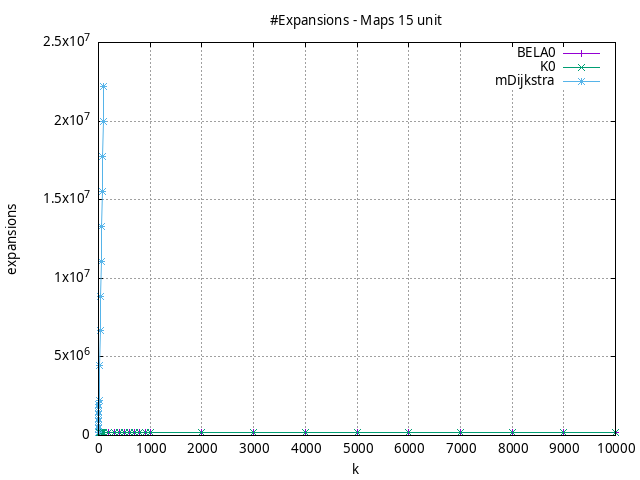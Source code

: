 #!/usr/bin/gnuplot
# -*- coding: utf-8 -*-
#
# results/maps/unit/15/random512-15.brute-force.unit.expansions.gnuplot
#
# Started on 04/07/2024 21:44:39
# Author: Carlos Linares López
set grid
set xlabel "k"
set ylabel "expansions"

set title "#Expansions - Maps 15 unit"

set terminal png enhanced font "Ariel,10"
set output 'random512-15.brute-force.unit.expansions.png'

plot "-" title "BELA0"      with linesp, "-" title "K0"      with linesp, "-" title "mDijkstra"      with linesp

	1 221695.34
	2 221695.34
	3 221695.34
	4 221695.34
	5 221695.34
	6 221695.34
	7 221695.34
	8 221695.34
	9 221695.34
	10 221695.34
	20 221695.34
	30 221695.34
	40 221695.34
	50 221695.34
	60 221695.34
	70 221695.34
	80 221695.34
	90 221695.34
	100 221695.34
	200 221695.34
	300 221695.34
	400 221695.34
	500 221695.34
	600 221695.34
	700 221695.34
	800 221695.34
	900 221695.34
	1000 221695.34
	2000 221695.34
	3000 221695.34
	4000 221695.34
	5000 221695.34
	6000 221695.34
	7000 221695.34
	8000 221695.34
	9000 221695.34
	10000 221695.34
end
	1 221697.19
	2 221751.01
	3 221751.01
	4 221751.01
	5 221751.01
	6 221751.01
	7 221751.01
	8 221751.01
	9 221751.01
	10 221751.01
	20 221751.01
	30 221751.01
	40 221751.01
	50 221751.01
	60 221751.01
	70 221751.01
	80 221751.01
	90 221751.01
	100 221751.01
	200 221751.01
	300 221751.01
	400 221751.01
	500 221751.01
	600 221751.01
	700 221751.01
	800 221751.01
	900 221751.01
	1000 221751.01
	2000 221751.01
	3000 221751.01
	4000 221751.01
	5000 221751.01
	6000 221751.01
	7000 221751.01
	8000 221751.01
	9000 221751.01
	10000 221751.01
end
	1 221695.34
	2 443392.95
	3 665083.96
	4 886780.41
	5 1108475.64
	6 1330173.86
	7 1551867.76
	8 1773565.72
	9 1995258.13
	10 2216953.05
	20 4433896.62
	30 6650849.56
	40 8867793.58
	50 11084755.05
	60 13301740.15
	70 15518745.04
	80 17735702.07
	90 19952630.67
	100 22169614.91
end
